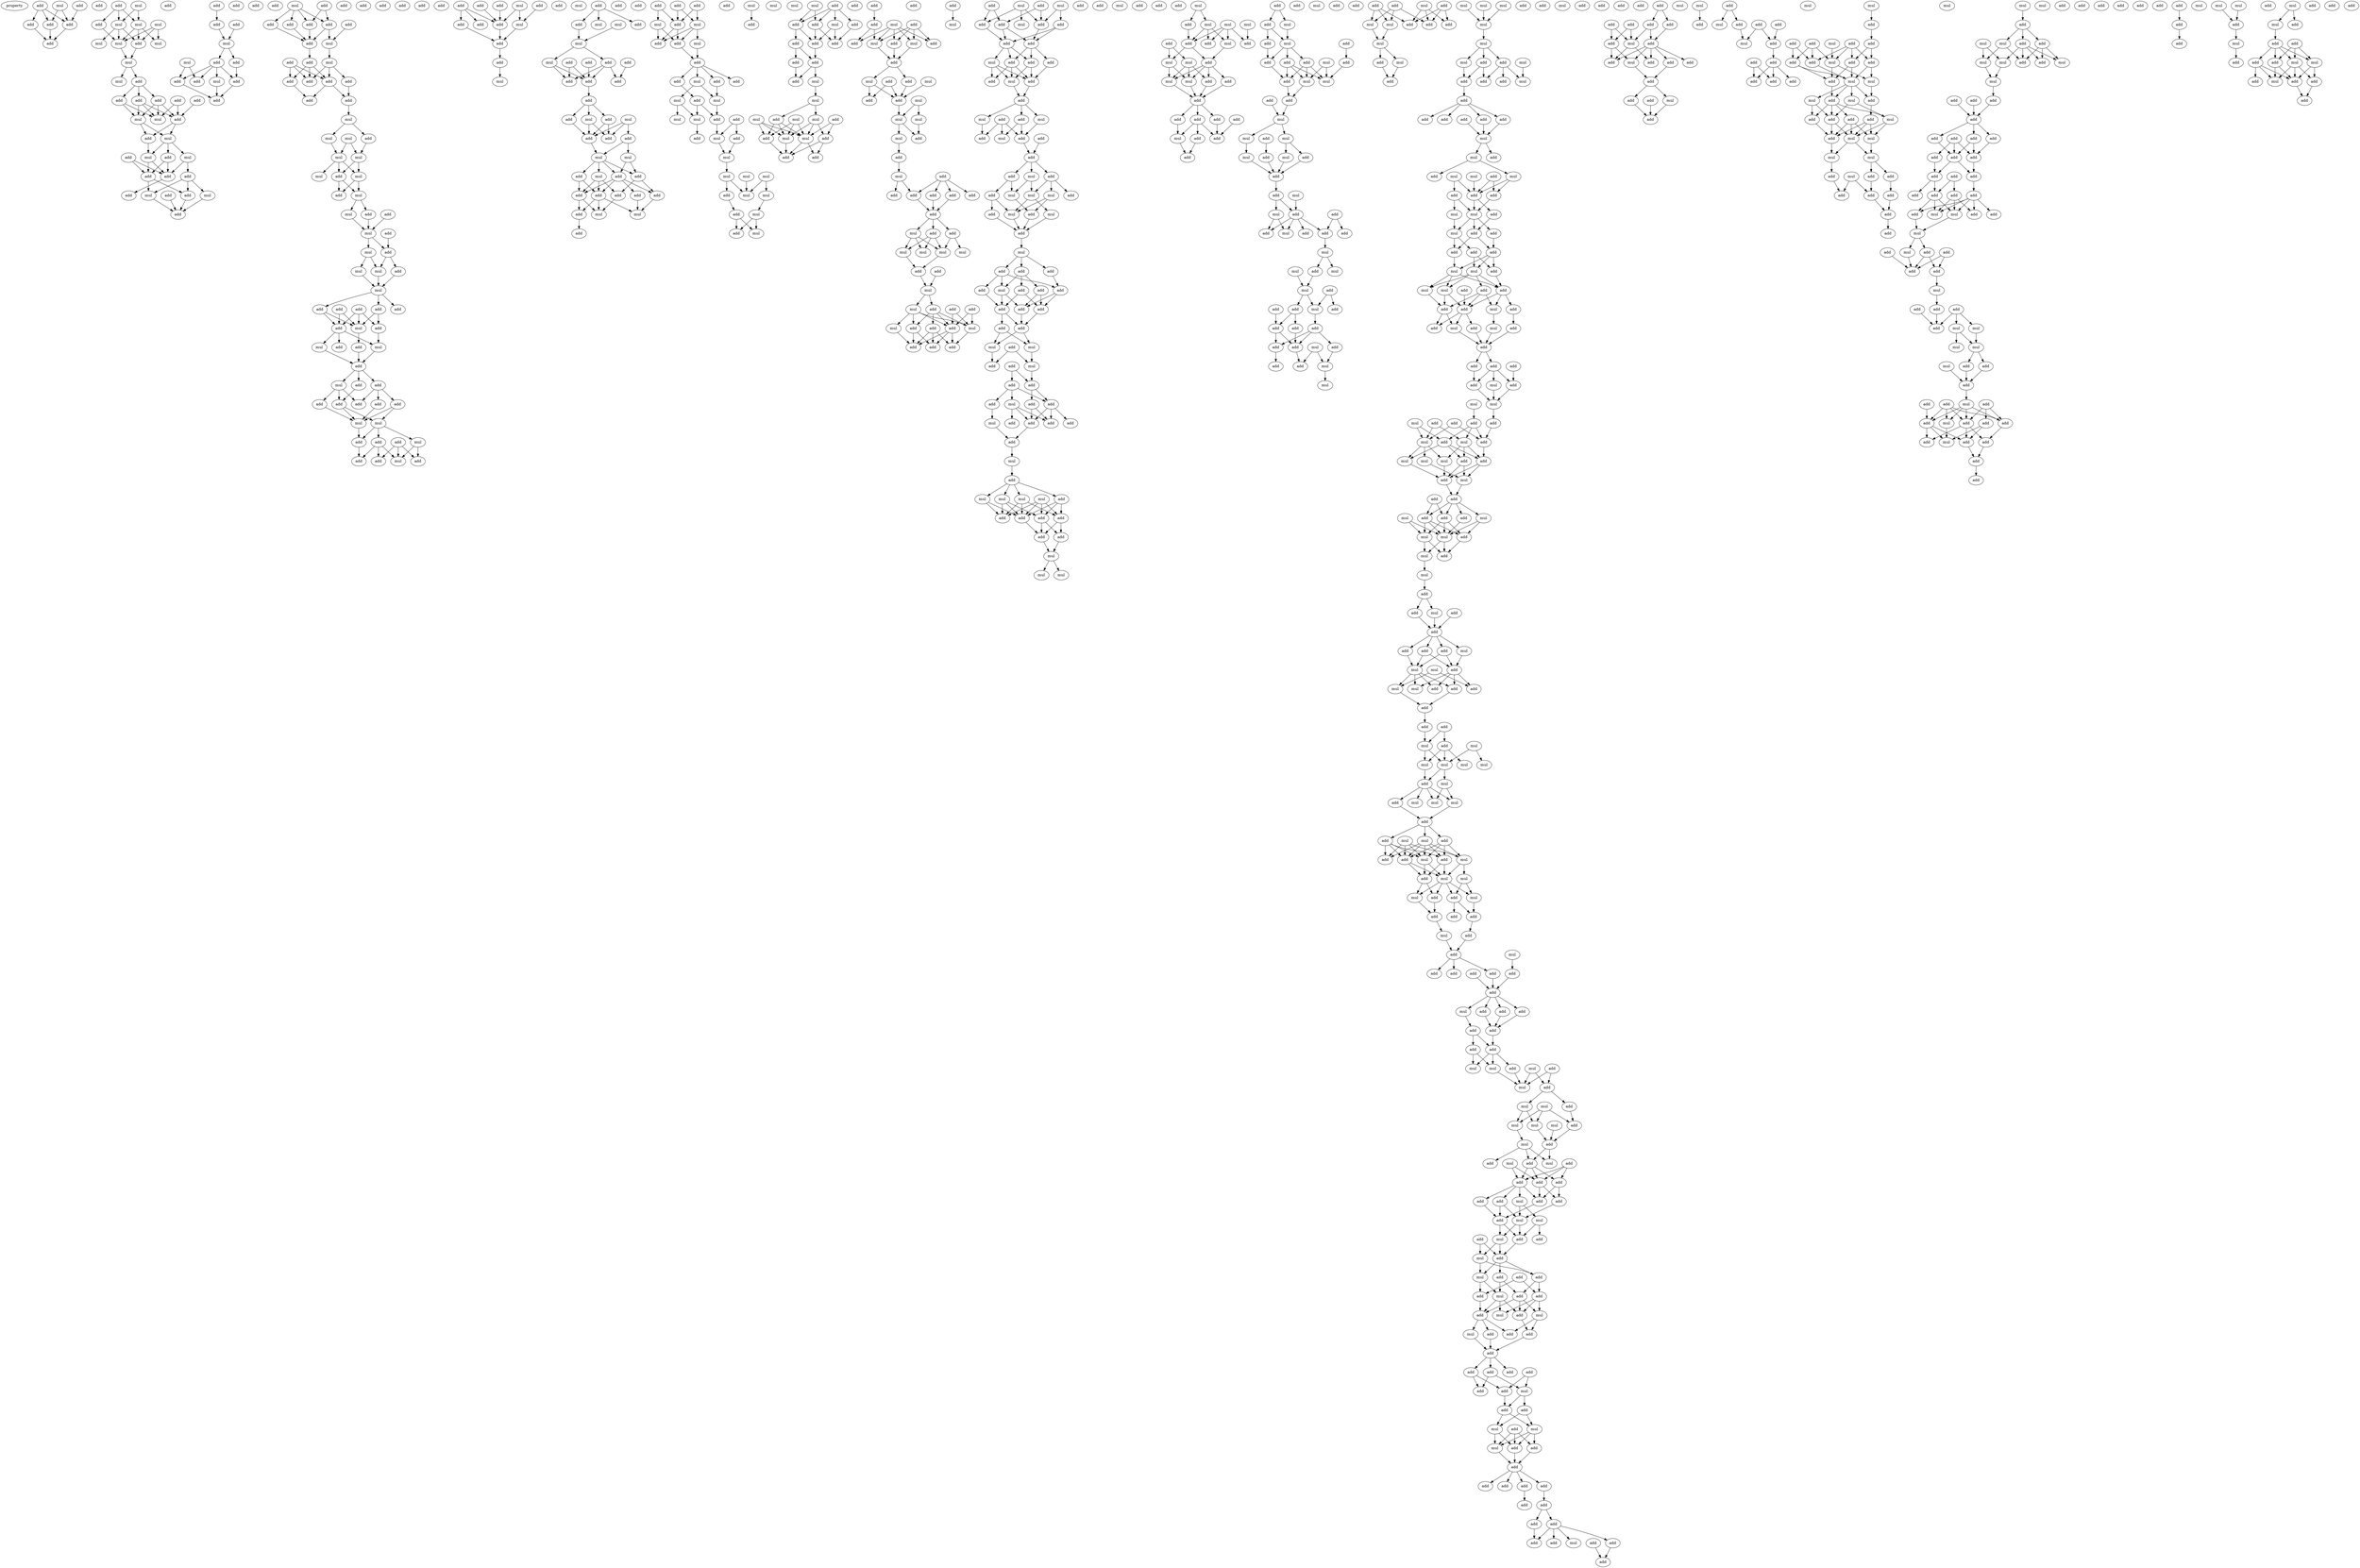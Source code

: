 digraph {
    node [fontcolor=black]
    property [mul=2,lf=1.2]
    0 [ label = mul ];
    1 [ label = add ];
    2 [ label = add ];
    3 [ label = add ];
    4 [ label = add ];
    5 [ label = add ];
    6 [ label = add ];
    7 [ label = add ];
    8 [ label = add ];
    9 [ label = mul ];
    10 [ label = mul ];
    11 [ label = mul ];
    12 [ label = add ];
    13 [ label = mul ];
    14 [ label = mul ];
    15 [ label = add ];
    16 [ label = mul ];
    17 [ label = mul ];
    18 [ label = mul ];
    19 [ label = mul ];
    20 [ label = add ];
    21 [ label = add ];
    22 [ label = add ];
    23 [ label = add ];
    24 [ label = add ];
    25 [ label = add ];
    26 [ label = mul ];
    27 [ label = add ];
    28 [ label = mul ];
    29 [ label = add ];
    30 [ label = mul ];
    31 [ label = add ];
    32 [ label = add ];
    33 [ label = mul ];
    34 [ label = mul ];
    35 [ label = add ];
    36 [ label = add ];
    37 [ label = add ];
    38 [ label = add ];
    39 [ label = mul ];
    40 [ label = add ];
    41 [ label = add ];
    42 [ label = add ];
    43 [ label = mul ];
    44 [ label = add ];
    45 [ label = add ];
    46 [ label = add ];
    47 [ label = add ];
    48 [ label = add ];
    49 [ label = add ];
    50 [ label = add ];
    51 [ label = mul ];
    52 [ label = add ];
    53 [ label = add ];
    54 [ label = mul ];
    55 [ label = mul ];
    56 [ label = add ];
    57 [ label = add ];
    58 [ label = add ];
    59 [ label = add ];
    60 [ label = mul ];
    61 [ label = add ];
    62 [ label = add ];
    63 [ label = add ];
    64 [ label = add ];
    65 [ label = add ];
    66 [ label = add ];
    67 [ label = mul ];
    68 [ label = add ];
    69 [ label = mul ];
    70 [ label = add ];
    71 [ label = add ];
    72 [ label = add ];
    73 [ label = add ];
    74 [ label = add ];
    75 [ label = add ];
    76 [ label = add ];
    77 [ label = add ];
    78 [ label = mul ];
    79 [ label = add ];
    80 [ label = add ];
    81 [ label = add ];
    82 [ label = mul ];
    83 [ label = mul ];
    84 [ label = mul ];
    85 [ label = mul ];
    86 [ label = add ];
    87 [ label = mul ];
    88 [ label = mul ];
    89 [ label = add ];
    90 [ label = mul ];
    91 [ label = add ];
    92 [ label = add ];
    93 [ label = mul ];
    94 [ label = add ];
    95 [ label = add ];
    96 [ label = add ];
    97 [ label = mul ];
    98 [ label = mul ];
    99 [ label = add ];
    100 [ label = mul ];
    101 [ label = mul ];
    102 [ label = add ];
    103 [ label = mul ];
    104 [ label = add ];
    105 [ label = add ];
    106 [ label = add ];
    107 [ label = add ];
    108 [ label = add ];
    109 [ label = add ];
    110 [ label = mul ];
    111 [ label = add ];
    112 [ label = mul ];
    113 [ label = mul ];
    114 [ label = add ];
    115 [ label = add ];
    116 [ label = add ];
    117 [ label = mul ];
    118 [ label = add ];
    119 [ label = add ];
    120 [ label = add ];
    121 [ label = add ];
    122 [ label = add ];
    123 [ label = add ];
    124 [ label = add ];
    125 [ label = mul ];
    126 [ label = mul ];
    127 [ label = add ];
    128 [ label = add ];
    129 [ label = add ];
    130 [ label = mul ];
    131 [ label = add ];
    132 [ label = add ];
    133 [ label = add ];
    134 [ label = mul ];
    135 [ label = add ];
    136 [ label = add ];
    137 [ label = add ];
    138 [ label = add ];
    139 [ label = add ];
    140 [ label = add ];
    141 [ label = mul ];
    142 [ label = add ];
    143 [ label = add ];
    144 [ label = add ];
    145 [ label = mul ];
    146 [ label = add ];
    147 [ label = add ];
    148 [ label = add ];
    149 [ label = mul ];
    150 [ label = mul ];
    151 [ label = add ];
    152 [ label = mul ];
    153 [ label = add ];
    154 [ label = mul ];
    155 [ label = add ];
    156 [ label = add ];
    157 [ label = mul ];
    158 [ label = mul ];
    159 [ label = add ];
    160 [ label = add ];
    161 [ label = add ];
    162 [ label = add ];
    163 [ label = add ];
    164 [ label = add ];
    165 [ label = add ];
    166 [ label = add ];
    167 [ label = add ];
    168 [ label = mul ];
    169 [ label = mul ];
    170 [ label = add ];
    171 [ label = add ];
    172 [ label = add ];
    173 [ label = add ];
    174 [ label = add ];
    175 [ label = mul ];
    176 [ label = mul ];
    177 [ label = add ];
    178 [ label = add ];
    179 [ label = add ];
    180 [ label = mul ];
    181 [ label = add ];
    182 [ label = add ];
    183 [ label = add ];
    184 [ label = add ];
    185 [ label = add ];
    186 [ label = add ];
    187 [ label = mul ];
    188 [ label = mul ];
    189 [ label = add ];
    190 [ label = add ];
    191 [ label = add ];
    192 [ label = add ];
    193 [ label = add ];
    194 [ label = mul ];
    195 [ label = mul ];
    196 [ label = add ];
    197 [ label = add ];
    198 [ label = add ];
    199 [ label = mul ];
    200 [ label = add ];
    201 [ label = add ];
    202 [ label = mul ];
    203 [ label = add ];
    204 [ label = add ];
    205 [ label = mul ];
    206 [ label = mul ];
    207 [ label = add ];
    208 [ label = add ];
    209 [ label = mul ];
    210 [ label = mul ];
    211 [ label = add ];
    212 [ label = mul ];
    213 [ label = add ];
    214 [ label = add ];
    215 [ label = add ];
    216 [ label = mul ];
    217 [ label = mul ];
    218 [ label = mul ];
    219 [ label = mul ];
    220 [ label = mul ];
    221 [ label = mul ];
    222 [ label = mul ];
    223 [ label = add ];
    224 [ label = add ];
    225 [ label = mul ];
    226 [ label = mul ];
    227 [ label = add ];
    228 [ label = mul ];
    229 [ label = mul ];
    230 [ label = mul ];
    231 [ label = add ];
    232 [ label = add ];
    233 [ label = add ];
    234 [ label = add ];
    235 [ label = mul ];
    236 [ label = add ];
    237 [ label = add ];
    238 [ label = add ];
    239 [ label = add ];
    240 [ label = add ];
    241 [ label = add ];
    242 [ label = add ];
    243 [ label = mul ];
    244 [ label = mul ];
    245 [ label = mul ];
    246 [ label = add ];
    247 [ label = add ];
    248 [ label = mul ];
    249 [ label = mul ];
    250 [ label = mul ];
    251 [ label = mul ];
    252 [ label = add ];
    253 [ label = add ];
    254 [ label = add ];
    255 [ label = add ];
    256 [ label = add ];
    257 [ label = add ];
    258 [ label = add ];
    259 [ label = mul ];
    260 [ label = mul ];
    261 [ label = mul ];
    262 [ label = add ];
    263 [ label = add ];
    264 [ label = add ];
    265 [ label = add ];
    266 [ label = mul ];
    267 [ label = add ];
    268 [ label = mul ];
    269 [ label = add ];
    270 [ label = add ];
    271 [ label = mul ];
    272 [ label = add ];
    273 [ label = mul ];
    274 [ label = mul ];
    275 [ label = add ];
    276 [ label = mul ];
    277 [ label = add ];
    278 [ label = add ];
    279 [ label = mul ];
    280 [ label = add ];
    281 [ label = add ];
    282 [ label = add ];
    283 [ label = add ];
    284 [ label = add ];
    285 [ label = add ];
    286 [ label = add ];
    287 [ label = add ];
    288 [ label = mul ];
    289 [ label = mul ];
    290 [ label = mul ];
    291 [ label = mul ];
    292 [ label = mul ];
    293 [ label = add ];
    294 [ label = add ];
    295 [ label = mul ];
    296 [ label = add ];
    297 [ label = mul ];
    298 [ label = add ];
    299 [ label = add ];
    300 [ label = add ];
    301 [ label = add ];
    302 [ label = add ];
    303 [ label = mul ];
    304 [ label = mul ];
    305 [ label = add ];
    306 [ label = add ];
    307 [ label = add ];
    308 [ label = add ];
    309 [ label = add ];
    310 [ label = mul ];
    311 [ label = add ];
    312 [ label = mul ];
    313 [ label = add ];
    314 [ label = mul ];
    315 [ label = add ];
    316 [ label = add ];
    317 [ label = add ];
    318 [ label = add ];
    319 [ label = mul ];
    320 [ label = add ];
    321 [ label = add ];
    322 [ label = add ];
    323 [ label = add ];
    324 [ label = add ];
    325 [ label = mul ];
    326 [ label = add ];
    327 [ label = add ];
    328 [ label = mul ];
    329 [ label = add ];
    330 [ label = add ];
    331 [ label = mul ];
    332 [ label = add ];
    333 [ label = mul ];
    334 [ label = add ];
    335 [ label = add ];
    336 [ label = mul ];
    337 [ label = add ];
    338 [ label = add ];
    339 [ label = add ];
    340 [ label = add ];
    341 [ label = add ];
    342 [ label = mul ];
    343 [ label = mul ];
    344 [ label = mul ];
    345 [ label = add ];
    346 [ label = mul ];
    347 [ label = add ];
    348 [ label = mul ];
    349 [ label = mul ];
    350 [ label = add ];
    351 [ label = add ];
    352 [ label = add ];
    353 [ label = mul ];
    354 [ label = add ];
    355 [ label = add ];
    356 [ label = add ];
    357 [ label = add ];
    358 [ label = add ];
    359 [ label = add ];
    360 [ label = add ];
    361 [ label = mul ];
    362 [ label = add ];
    363 [ label = add ];
    364 [ label = add ];
    365 [ label = add ];
    366 [ label = add ];
    367 [ label = mul ];
    368 [ label = add ];
    369 [ label = mul ];
    370 [ label = mul ];
    371 [ label = add ];
    372 [ label = add ];
    373 [ label = add ];
    374 [ label = add ];
    375 [ label = add ];
    376 [ label = add ];
    377 [ label = add ];
    378 [ label = mul ];
    379 [ label = add ];
    380 [ label = add ];
    381 [ label = mul ];
    382 [ label = add ];
    383 [ label = add ];
    384 [ label = add ];
    385 [ label = add ];
    386 [ label = mul ];
    387 [ label = mul ];
    388 [ label = add ];
    389 [ label = add ];
    390 [ label = add ];
    391 [ label = mul ];
    392 [ label = mul ];
    393 [ label = mul ];
    394 [ label = mul ];
    395 [ label = add ];
    396 [ label = add ];
    397 [ label = add ];
    398 [ label = add ];
    399 [ label = add ];
    400 [ label = add ];
    401 [ label = add ];
    402 [ label = mul ];
    403 [ label = mul ];
    404 [ label = add ];
    405 [ label = mul ];
    406 [ label = mul ];
    407 [ label = mul ];
    408 [ label = mul ];
    409 [ label = mul ];
    410 [ label = add ];
    411 [ label = add ];
    412 [ label = add ];
    413 [ label = mul ];
    414 [ label = add ];
    415 [ label = add ];
    416 [ label = mul ];
    417 [ label = add ];
    418 [ label = mul ];
    419 [ label = add ];
    420 [ label = mul ];
    421 [ label = mul ];
    422 [ label = add ];
    423 [ label = add ];
    424 [ label = add ];
    425 [ label = add ];
    426 [ label = add ];
    427 [ label = add ];
    428 [ label = mul ];
    429 [ label = add ];
    430 [ label = add ];
    431 [ label = add ];
    432 [ label = add ];
    433 [ label = mul ];
    434 [ label = add ];
    435 [ label = add ];
    436 [ label = mul ];
    437 [ label = add ];
    438 [ label = add ];
    439 [ label = add ];
    440 [ label = add ];
    441 [ label = mul ];
    442 [ label = add ];
    443 [ label = mul ];
    444 [ label = mul ];
    445 [ label = add ];
    446 [ label = add ];
    447 [ label = add ];
    448 [ label = mul ];
    449 [ label = add ];
    450 [ label = add ];
    451 [ label = mul ];
    452 [ label = mul ];
    453 [ label = mul ];
    454 [ label = mul ];
    455 [ label = add ];
    456 [ label = add ];
    457 [ label = mul ];
    458 [ label = add ];
    459 [ label = mul ];
    460 [ label = add ];
    461 [ label = add ];
    462 [ label = add ];
    463 [ label = mul ];
    464 [ label = mul ];
    465 [ label = add ];
    466 [ label = add ];
    467 [ label = add ];
    468 [ label = add ];
    469 [ label = mul ];
    470 [ label = mul ];
    471 [ label = add ];
    472 [ label = mul ];
    473 [ label = add ];
    474 [ label = add ];
    475 [ label = mul ];
    476 [ label = add ];
    477 [ label = add ];
    478 [ label = add ];
    479 [ label = mul ];
    480 [ label = add ];
    481 [ label = add ];
    482 [ label = add ];
    483 [ label = add ];
    484 [ label = add ];
    485 [ label = mul ];
    486 [ label = add ];
    487 [ label = add ];
    488 [ label = add ];
    489 [ label = mul ];
    490 [ label = add ];
    491 [ label = mul ];
    492 [ label = mul ];
    493 [ label = add ];
    494 [ label = add ];
    495 [ label = add ];
    496 [ label = mul ];
    497 [ label = add ];
    498 [ label = mul ];
    499 [ label = add ];
    500 [ label = add ];
    501 [ label = mul ];
    502 [ label = add ];
    503 [ label = mul ];
    504 [ label = mul ];
    505 [ label = mul ];
    506 [ label = mul ];
    507 [ label = mul ];
    508 [ label = add ];
    509 [ label = mul ];
    510 [ label = add ];
    511 [ label = mul ];
    512 [ label = mul ];
    513 [ label = add ];
    514 [ label = add ];
    515 [ label = mul ];
    516 [ label = add ];
    517 [ label = add ];
    518 [ label = add ];
    519 [ label = add ];
    520 [ label = add ];
    521 [ label = add ];
    522 [ label = add ];
    523 [ label = add ];
    524 [ label = mul ];
    525 [ label = mul ];
    526 [ label = add ];
    527 [ label = mul ];
    528 [ label = mul ];
    529 [ label = mul ];
    530 [ label = add ];
    531 [ label = add ];
    532 [ label = add ];
    533 [ label = add ];
    534 [ label = add ];
    535 [ label = add ];
    536 [ label = mul ];
    537 [ label = mul ];
    538 [ label = mul ];
    539 [ label = add ];
    540 [ label = add ];
    541 [ label = add ];
    542 [ label = add ];
    543 [ label = add ];
    544 [ label = add ];
    545 [ label = mul ];
    546 [ label = mul ];
    547 [ label = mul ];
    548 [ label = add ];
    549 [ label = mul ];
    550 [ label = add ];
    551 [ label = add ];
    552 [ label = add ];
    553 [ label = mul ];
    554 [ label = add ];
    555 [ label = add ];
    556 [ label = mul ];
    557 [ label = add ];
    558 [ label = mul ];
    559 [ label = add ];
    560 [ label = add ];
    561 [ label = add ];
    562 [ label = add ];
    563 [ label = add ];
    564 [ label = add ];
    565 [ label = mul ];
    566 [ label = add ];
    567 [ label = add ];
    568 [ label = mul ];
    569 [ label = mul ];
    570 [ label = add ];
    571 [ label = add ];
    572 [ label = add ];
    573 [ label = add ];
    574 [ label = mul ];
    575 [ label = add ];
    576 [ label = mul ];
    577 [ label = add ];
    578 [ label = mul ];
    579 [ label = mul ];
    580 [ label = add ];
    581 [ label = add ];
    582 [ label = mul ];
    583 [ label = mul ];
    584 [ label = add ];
    585 [ label = mul ];
    586 [ label = add ];
    587 [ label = add ];
    588 [ label = add ];
    589 [ label = add ];
    590 [ label = add ];
    591 [ label = add ];
    592 [ label = mul ];
    593 [ label = mul ];
    594 [ label = mul ];
    595 [ label = mul ];
    596 [ label = add ];
    597 [ label = mul ];
    598 [ label = add ];
    599 [ label = mul ];
    600 [ label = add ];
    601 [ label = add ];
    602 [ label = add ];
    603 [ label = mul ];
    604 [ label = mul ];
    605 [ label = add ];
    606 [ label = add ];
    607 [ label = add ];
    608 [ label = mul ];
    609 [ label = add ];
    610 [ label = add ];
    611 [ label = add ];
    612 [ label = mul ];
    613 [ label = mul ];
    614 [ label = mul ];
    615 [ label = add ];
    616 [ label = add ];
    617 [ label = add ];
    618 [ label = mul ];
    619 [ label = add ];
    620 [ label = add ];
    621 [ label = add ];
    622 [ label = add ];
    623 [ label = mul ];
    624 [ label = mul ];
    625 [ label = mul ];
    626 [ label = mul ];
    627 [ label = mul ];
    628 [ label = mul ];
    629 [ label = add ];
    630 [ label = mul ];
    631 [ label = mul ];
    632 [ label = add ];
    633 [ label = mul ];
    634 [ label = mul ];
    635 [ label = add ];
    636 [ label = add ];
    637 [ label = mul ];
    638 [ label = add ];
    639 [ label = add ];
    640 [ label = mul ];
    641 [ label = mul ];
    642 [ label = mul ];
    643 [ label = add ];
    644 [ label = add ];
    645 [ label = add ];
    646 [ label = mul ];
    647 [ label = add ];
    648 [ label = mul ];
    649 [ label = add ];
    650 [ label = mul ];
    651 [ label = mul ];
    652 [ label = add ];
    653 [ label = add ];
    654 [ label = add ];
    655 [ label = add ];
    656 [ label = add ];
    657 [ label = mul ];
    658 [ label = add ];
    659 [ label = mul ];
    660 [ label = add ];
    661 [ label = add ];
    662 [ label = add ];
    663 [ label = add ];
    664 [ label = add ];
    665 [ label = add ];
    666 [ label = mul ];
    667 [ label = add ];
    668 [ label = add ];
    669 [ label = add ];
    670 [ label = add ];
    671 [ label = add ];
    672 [ label = add ];
    673 [ label = add ];
    674 [ label = add ];
    675 [ label = add ];
    676 [ label = add ];
    677 [ label = mul ];
    678 [ label = mul ];
    679 [ label = mul ];
    680 [ label = add ];
    681 [ label = mul ];
    682 [ label = mul ];
    683 [ label = add ];
    684 [ label = mul ];
    685 [ label = mul ];
    686 [ label = mul ];
    687 [ label = mul ];
    688 [ label = add ];
    689 [ label = mul ];
    690 [ label = add ];
    691 [ label = mul ];
    692 [ label = add ];
    693 [ label = add ];
    694 [ label = mul ];
    695 [ label = add ];
    696 [ label = add ];
    697 [ label = add ];
    698 [ label = add ];
    699 [ label = mul ];
    700 [ label = add ];
    701 [ label = add ];
    702 [ label = add ];
    703 [ label = add ];
    704 [ label = mul ];
    705 [ label = add ];
    706 [ label = mul ];
    707 [ label = add ];
    708 [ label = mul ];
    709 [ label = add ];
    710 [ label = add ];
    711 [ label = mul ];
    712 [ label = add ];
    713 [ label = add ];
    714 [ label = add ];
    715 [ label = mul ];
    716 [ label = add ];
    717 [ label = add ];
    718 [ label = add ];
    719 [ label = mul ];
    720 [ label = add ];
    721 [ label = add ];
    722 [ label = mul ];
    723 [ label = add ];
    724 [ label = mul ];
    725 [ label = add ];
    726 [ label = mul ];
    727 [ label = add ];
    728 [ label = add ];
    729 [ label = add ];
    730 [ label = add ];
    731 [ label = add ];
    732 [ label = add ];
    733 [ label = add ];
    734 [ label = add ];
    735 [ label = add ];
    736 [ label = add ];
    737 [ label = add ];
    738 [ label = mul ];
    739 [ label = add ];
    740 [ label = add ];
    741 [ label = mul ];
    742 [ label = mul ];
    743 [ label = add ];
    744 [ label = mul ];
    745 [ label = add ];
    746 [ label = add ];
    747 [ label = add ];
    748 [ label = add ];
    749 [ label = add ];
    750 [ label = add ];
    751 [ label = add ];
    752 [ label = add ];
    753 [ label = add ];
    754 [ label = add ];
    755 [ label = add ];
    756 [ label = add ];
    757 [ label = mul ];
    758 [ label = add ];
    759 [ label = add ];
    760 [ label = add ];
    761 [ label = add ];
    762 [ label = add ];
    763 [ label = add ];
    764 [ label = add ];
    765 [ label = add ];
    766 [ label = add ];
    767 [ label = add ];
    768 [ label = mul ];
    769 [ label = add ];
    770 [ label = add ];
    771 [ label = mul ];
    772 [ label = add ];
    773 [ label = add ];
    774 [ label = add ];
    775 [ label = add ];
    776 [ label = mul ];
    777 [ label = add ];
    778 [ label = mul ];
    779 [ label = add ];
    780 [ label = mul ];
    781 [ label = add ];
    782 [ label = add ];
    783 [ label = add ];
    784 [ label = add ];
    785 [ label = mul ];
    786 [ label = mul ];
    787 [ label = add ];
    788 [ label = add ];
    789 [ label = mul ];
    790 [ label = add ];
    791 [ label = add ];
    792 [ label = add ];
    793 [ label = mul ];
    794 [ label = add ];
    795 [ label = add ];
    796 [ label = add ];
    797 [ label = add ];
    798 [ label = mul ];
    799 [ label = add ];
    800 [ label = add ];
    801 [ label = add ];
    802 [ label = mul ];
    803 [ label = add ];
    804 [ label = add ];
    805 [ label = add ];
    806 [ label = mul ];
    807 [ label = add ];
    808 [ label = add ];
    809 [ label = mul ];
    810 [ label = add ];
    811 [ label = mul ];
    812 [ label = mul ];
    813 [ label = add ];
    814 [ label = add ];
    815 [ label = mul ];
    816 [ label = add ];
    817 [ label = add ];
    818 [ label = add ];
    819 [ label = add ];
    820 [ label = mul ];
    821 [ label = mul ];
    822 [ label = add ];
    823 [ label = mul ];
    824 [ label = mul ];
    825 [ label = mul ];
    826 [ label = add ];
    827 [ label = mul ];
    828 [ label = add ];
    829 [ label = add ];
    830 [ label = add ];
    831 [ label = add ];
    832 [ label = add ];
    833 [ label = add ];
    834 [ label = mul ];
    835 [ label = add ];
    836 [ label = add ];
    837 [ label = mul ];
    838 [ label = add ];
    839 [ label = mul ];
    840 [ label = mul ];
    841 [ label = add ];
    842 [ label = mul ];
    843 [ label = mul ];
    844 [ label = add ];
    845 [ label = add ];
    846 [ label = mul ];
    847 [ label = mul ];
    848 [ label = add ];
    849 [ label = add ];
    850 [ label = add ];
    851 [ label = add ];
    852 [ label = add ];
    853 [ label = add ];
    854 [ label = add ];
    855 [ label = add ];
    856 [ label = add ];
    857 [ label = add ];
    858 [ label = add ];
    859 [ label = add ];
    860 [ label = add ];
    861 [ label = add ];
    862 [ label = add ];
    863 [ label = add ];
    864 [ label = add ];
    865 [ label = add ];
    866 [ label = add ];
    867 [ label = add ];
    868 [ label = add ];
    869 [ label = add ];
    870 [ label = mul ];
    871 [ label = add ];
    872 [ label = mul ];
    873 [ label = mul ];
    874 [ label = add ];
    875 [ label = add ];
    876 [ label = add ];
    877 [ label = mul ];
    878 [ label = add ];
    879 [ label = add ];
    880 [ label = add ];
    881 [ label = mul ];
    882 [ label = add ];
    883 [ label = add ];
    884 [ label = add ];
    885 [ label = add ];
    886 [ label = mul ];
    887 [ label = mul ];
    888 [ label = mul ];
    889 [ label = mul ];
    890 [ label = mul ];
    891 [ label = add ];
    892 [ label = add ];
    893 [ label = add ];
    894 [ label = add ];
    895 [ label = add ];
    896 [ label = add ];
    897 [ label = mul ];
    898 [ label = add ];
    899 [ label = add ];
    900 [ label = mul ];
    901 [ label = add ];
    902 [ label = add ];
    903 [ label = add ];
    904 [ label = add ];
    905 [ label = add ];
    906 [ label = mul ];
    907 [ label = add ];
    908 [ label = add ];
    909 [ label = add ];
    910 [ label = add ];
    911 [ label = add ];
    912 [ label = add ];
    913 [ label = mul ];
    914 [ label = add ];
    915 [ label = mul ];
    916 [ label = mul ];
    917 [ label = add ];
    918 [ label = add ];
    919 [ label = add ];
    920 [ label = mul ];
    921 [ label = mul ];
    922 [ label = add ];
    923 [ label = add ];
    924 [ label = add ];
    925 [ label = mul ];
    926 [ label = add ];
    927 [ label = add ];
    928 [ label = add ];
    929 [ label = add ];
    930 [ label = add ];
    931 [ label = mul ];
    932 [ label = add ];
    933 [ label = mul ];
    934 [ label = add ];
    935 [ label = add ];
    936 [ label = add ];
    937 [ label = mul ];
    938 [ label = add ];
    0 -> 5 [ name = 0 ];
    0 -> 6 [ name = 1 ];
    1 -> 4 [ name = 2 ];
    1 -> 5 [ name = 3 ];
    1 -> 6 [ name = 4 ];
    2 -> 5 [ name = 5 ];
    4 -> 7 [ name = 6 ];
    5 -> 7 [ name = 7 ];
    6 -> 7 [ name = 8 ];
    8 -> 11 [ name = 9 ];
    8 -> 12 [ name = 10 ];
    8 -> 13 [ name = 11 ];
    9 -> 11 [ name = 12 ];
    9 -> 13 [ name = 13 ];
    10 -> 14 [ name = 14 ];
    10 -> 15 [ name = 15 ];
    10 -> 16 [ name = 16 ];
    11 -> 15 [ name = 17 ];
    11 -> 16 [ name = 18 ];
    11 -> 17 [ name = 19 ];
    12 -> 16 [ name = 20 ];
    13 -> 14 [ name = 21 ];
    13 -> 15 [ name = 22 ];
    13 -> 16 [ name = 23 ];
    15 -> 18 [ name = 24 ];
    16 -> 18 [ name = 25 ];
    18 -> 19 [ name = 26 ];
    18 -> 20 [ name = 27 ];
    20 -> 22 [ name = 28 ];
    20 -> 23 [ name = 29 ];
    20 -> 25 [ name = 30 ];
    21 -> 26 [ name = 31 ];
    21 -> 27 [ name = 32 ];
    22 -> 26 [ name = 33 ];
    22 -> 28 [ name = 34 ];
    23 -> 26 [ name = 35 ];
    23 -> 27 [ name = 36 ];
    23 -> 28 [ name = 37 ];
    24 -> 27 [ name = 38 ];
    25 -> 26 [ name = 39 ];
    25 -> 27 [ name = 40 ];
    25 -> 28 [ name = 41 ];
    27 -> 30 [ name = 42 ];
    27 -> 31 [ name = 43 ];
    28 -> 30 [ name = 44 ];
    28 -> 31 [ name = 45 ];
    30 -> 32 [ name = 46 ];
    30 -> 33 [ name = 47 ];
    30 -> 34 [ name = 48 ];
    31 -> 34 [ name = 49 ];
    32 -> 36 [ name = 50 ];
    32 -> 38 [ name = 51 ];
    33 -> 37 [ name = 52 ];
    33 -> 38 [ name = 53 ];
    34 -> 36 [ name = 54 ];
    34 -> 38 [ name = 55 ];
    35 -> 36 [ name = 56 ];
    35 -> 38 [ name = 57 ];
    36 -> 39 [ name = 58 ];
    36 -> 40 [ name = 59 ];
    37 -> 39 [ name = 60 ];
    37 -> 40 [ name = 61 ];
    37 -> 43 [ name = 62 ];
    38 -> 42 [ name = 63 ];
    39 -> 44 [ name = 64 ];
    40 -> 44 [ name = 65 ];
    41 -> 44 [ name = 66 ];
    43 -> 44 [ name = 67 ];
    45 -> 47 [ name = 68 ];
    47 -> 51 [ name = 69 ];
    49 -> 51 [ name = 70 ];
    51 -> 52 [ name = 71 ];
    51 -> 53 [ name = 72 ];
    52 -> 55 [ name = 73 ];
    52 -> 56 [ name = 74 ];
    52 -> 57 [ name = 75 ];
    52 -> 58 [ name = 76 ];
    53 -> 58 [ name = 77 ];
    54 -> 56 [ name = 78 ];
    54 -> 57 [ name = 79 ];
    55 -> 59 [ name = 80 ];
    56 -> 59 [ name = 81 ];
    58 -> 59 [ name = 82 ];
    60 -> 62 [ name = 83 ];
    60 -> 63 [ name = 84 ];
    60 -> 64 [ name = 85 ];
    60 -> 66 [ name = 86 ];
    61 -> 62 [ name = 87 ];
    61 -> 64 [ name = 88 ];
    62 -> 67 [ name = 89 ];
    62 -> 68 [ name = 90 ];
    63 -> 68 [ name = 91 ];
    64 -> 68 [ name = 92 ];
    65 -> 67 [ name = 93 ];
    66 -> 68 [ name = 94 ];
    67 -> 69 [ name = 95 ];
    68 -> 71 [ name = 96 ];
    69 -> 72 [ name = 97 ];
    69 -> 73 [ name = 98 ];
    69 -> 75 [ name = 99 ];
    70 -> 72 [ name = 100 ];
    70 -> 74 [ name = 101 ];
    70 -> 75 [ name = 102 ];
    71 -> 72 [ name = 103 ];
    71 -> 74 [ name = 104 ];
    71 -> 75 [ name = 105 ];
    72 -> 76 [ name = 106 ];
    72 -> 77 [ name = 107 ];
    73 -> 77 [ name = 108 ];
    74 -> 76 [ name = 109 ];
    77 -> 78 [ name = 110 ];
    78 -> 80 [ name = 111 ];
    78 -> 82 [ name = 112 ];
    80 -> 84 [ name = 113 ];
    82 -> 85 [ name = 114 ];
    83 -> 84 [ name = 115 ];
    83 -> 85 [ name = 116 ];
    84 -> 86 [ name = 117 ];
    84 -> 88 [ name = 118 ];
    85 -> 86 [ name = 119 ];
    85 -> 87 [ name = 120 ];
    85 -> 88 [ name = 121 ];
    86 -> 90 [ name = 122 ];
    86 -> 91 [ name = 123 ];
    88 -> 90 [ name = 124 ];
    88 -> 91 [ name = 125 ];
    90 -> 92 [ name = 126 ];
    90 -> 93 [ name = 127 ];
    92 -> 97 [ name = 128 ];
    93 -> 97 [ name = 129 ];
    94 -> 97 [ name = 130 ];
    96 -> 99 [ name = 131 ];
    97 -> 98 [ name = 132 ];
    97 -> 99 [ name = 133 ];
    98 -> 100 [ name = 134 ];
    98 -> 101 [ name = 135 ];
    99 -> 100 [ name = 136 ];
    99 -> 102 [ name = 137 ];
    100 -> 103 [ name = 138 ];
    101 -> 103 [ name = 139 ];
    102 -> 103 [ name = 140 ];
    103 -> 104 [ name = 141 ];
    103 -> 105 [ name = 142 ];
    103 -> 108 [ name = 143 ];
    104 -> 109 [ name = 144 ];
    104 -> 110 [ name = 145 ];
    106 -> 110 [ name = 146 ];
    106 -> 111 [ name = 147 ];
    107 -> 109 [ name = 148 ];
    107 -> 110 [ name = 149 ];
    107 -> 111 [ name = 150 ];
    108 -> 110 [ name = 151 ];
    108 -> 111 [ name = 152 ];
    109 -> 113 [ name = 153 ];
    110 -> 114 [ name = 154 ];
    111 -> 112 [ name = 155 ];
    111 -> 113 [ name = 156 ];
    111 -> 115 [ name = 157 ];
    112 -> 116 [ name = 158 ];
    113 -> 116 [ name = 159 ];
    114 -> 116 [ name = 160 ];
    116 -> 117 [ name = 161 ];
    116 -> 118 [ name = 162 ];
    116 -> 119 [ name = 163 ];
    117 -> 120 [ name = 164 ];
    117 -> 123 [ name = 165 ];
    117 -> 124 [ name = 166 ];
    118 -> 124 [ name = 167 ];
    119 -> 120 [ name = 168 ];
    119 -> 121 [ name = 169 ];
    119 -> 122 [ name = 170 ];
    121 -> 125 [ name = 171 ];
    121 -> 126 [ name = 172 ];
    122 -> 126 [ name = 173 ];
    123 -> 126 [ name = 174 ];
    124 -> 125 [ name = 175 ];
    124 -> 126 [ name = 176 ];
    125 -> 128 [ name = 177 ];
    125 -> 129 [ name = 178 ];
    125 -> 130 [ name = 179 ];
    126 -> 128 [ name = 180 ];
    128 -> 135 [ name = 181 ];
    129 -> 133 [ name = 182 ];
    129 -> 134 [ name = 183 ];
    129 -> 135 [ name = 184 ];
    130 -> 132 [ name = 185 ];
    130 -> 134 [ name = 186 ];
    131 -> 132 [ name = 187 ];
    131 -> 133 [ name = 188 ];
    131 -> 134 [ name = 189 ];
    137 -> 142 [ name = 190 ];
    137 -> 143 [ name = 191 ];
    137 -> 144 [ name = 192 ];
    138 -> 144 [ name = 193 ];
    139 -> 144 [ name = 194 ];
    140 -> 145 [ name = 195 ];
    141 -> 144 [ name = 196 ];
    141 -> 145 [ name = 197 ];
    142 -> 146 [ name = 198 ];
    144 -> 146 [ name = 199 ];
    145 -> 146 [ name = 200 ];
    146 -> 147 [ name = 201 ];
    147 -> 149 [ name = 202 ];
    151 -> 152 [ name = 203 ];
    151 -> 155 [ name = 204 ];
    151 -> 156 [ name = 205 ];
    154 -> 157 [ name = 206 ];
    156 -> 157 [ name = 207 ];
    157 -> 158 [ name = 208 ];
    157 -> 160 [ name = 209 ];
    158 -> 163 [ name = 210 ];
    158 -> 164 [ name = 211 ];
    159 -> 164 [ name = 212 ];
    160 -> 163 [ name = 213 ];
    160 -> 164 [ name = 214 ];
    160 -> 165 [ name = 215 ];
    161 -> 163 [ name = 216 ];
    161 -> 164 [ name = 217 ];
    162 -> 165 [ name = 218 ];
    164 -> 166 [ name = 219 ];
    166 -> 167 [ name = 220 ];
    166 -> 168 [ name = 221 ];
    166 -> 170 [ name = 222 ];
    167 -> 171 [ name = 223 ];
    167 -> 174 [ name = 224 ];
    168 -> 171 [ name = 225 ];
    168 -> 174 [ name = 226 ];
    169 -> 171 [ name = 227 ];
    169 -> 172 [ name = 228 ];
    169 -> 174 [ name = 229 ];
    170 -> 171 [ name = 230 ];
    171 -> 175 [ name = 231 ];
    172 -> 175 [ name = 232 ];
    172 -> 176 [ name = 233 ];
    175 -> 177 [ name = 234 ];
    175 -> 178 [ name = 235 ];
    175 -> 179 [ name = 236 ];
    175 -> 180 [ name = 237 ];
    176 -> 178 [ name = 238 ];
    176 -> 179 [ name = 239 ];
    177 -> 181 [ name = 240 ];
    177 -> 185 [ name = 241 ];
    178 -> 181 [ name = 242 ];
    178 -> 183 [ name = 243 ];
    178 -> 184 [ name = 244 ];
    178 -> 185 [ name = 245 ];
    179 -> 182 [ name = 246 ];
    179 -> 183 [ name = 247 ];
    180 -> 181 [ name = 248 ];
    180 -> 182 [ name = 249 ];
    180 -> 185 [ name = 250 ];
    181 -> 186 [ name = 251 ];
    181 -> 187 [ name = 252 ];
    182 -> 187 [ name = 253 ];
    183 -> 188 [ name = 254 ];
    184 -> 188 [ name = 255 ];
    185 -> 186 [ name = 256 ];
    185 -> 187 [ name = 257 ];
    185 -> 188 [ name = 258 ];
    186 -> 189 [ name = 259 ];
    190 -> 194 [ name = 260 ];
    190 -> 196 [ name = 261 ];
    192 -> 194 [ name = 262 ];
    192 -> 196 [ name = 263 ];
    193 -> 195 [ name = 264 ];
    193 -> 196 [ name = 265 ];
    194 -> 197 [ name = 266 ];
    194 -> 198 [ name = 267 ];
    194 -> 199 [ name = 268 ];
    195 -> 197 [ name = 269 ];
    195 -> 198 [ name = 270 ];
    196 -> 197 [ name = 271 ];
    196 -> 198 [ name = 272 ];
    197 -> 200 [ name = 273 ];
    199 -> 200 [ name = 274 ];
    200 -> 201 [ name = 275 ];
    200 -> 202 [ name = 276 ];
    200 -> 203 [ name = 277 ];
    200 -> 204 [ name = 278 ];
    201 -> 207 [ name = 279 ];
    202 -> 205 [ name = 280 ];
    202 -> 206 [ name = 281 ];
    204 -> 206 [ name = 282 ];
    205 -> 209 [ name = 283 ];
    205 -> 210 [ name = 284 ];
    206 -> 211 [ name = 285 ];
    207 -> 210 [ name = 286 ];
    207 -> 211 [ name = 287 ];
    208 -> 213 [ name = 288 ];
    208 -> 216 [ name = 289 ];
    210 -> 214 [ name = 290 ];
    211 -> 216 [ name = 291 ];
    212 -> 215 [ name = 292 ];
    213 -> 217 [ name = 293 ];
    216 -> 217 [ name = 294 ];
    217 -> 218 [ name = 295 ];
    218 -> 221 [ name = 296 ];
    218 -> 223 [ name = 297 ];
    219 -> 221 [ name = 298 ];
    219 -> 222 [ name = 299 ];
    220 -> 221 [ name = 300 ];
    222 -> 225 [ name = 301 ];
    223 -> 224 [ name = 302 ];
    224 -> 226 [ name = 303 ];
    224 -> 227 [ name = 304 ];
    225 -> 226 [ name = 305 ];
    225 -> 227 [ name = 306 ];
    230 -> 232 [ name = 307 ];
    230 -> 233 [ name = 308 ];
    231 -> 232 [ name = 309 ];
    231 -> 233 [ name = 310 ];
    231 -> 234 [ name = 311 ];
    231 -> 235 [ name = 312 ];
    232 -> 237 [ name = 313 ];
    232 -> 238 [ name = 314 ];
    233 -> 236 [ name = 315 ];
    233 -> 237 [ name = 316 ];
    234 -> 236 [ name = 317 ];
    235 -> 236 [ name = 318 ];
    235 -> 237 [ name = 319 ];
    237 -> 240 [ name = 320 ];
    238 -> 239 [ name = 321 ];
    238 -> 240 [ name = 322 ];
    239 -> 241 [ name = 323 ];
    240 -> 241 [ name = 324 ];
    240 -> 243 [ name = 325 ];
    243 -> 244 [ name = 326 ];
    244 -> 245 [ name = 327 ];
    244 -> 247 [ name = 328 ];
    245 -> 250 [ name = 329 ];
    245 -> 251 [ name = 330 ];
    245 -> 253 [ name = 331 ];
    246 -> 251 [ name = 332 ];
    246 -> 253 [ name = 333 ];
    247 -> 250 [ name = 334 ];
    247 -> 251 [ name = 335 ];
    247 -> 252 [ name = 336 ];
    248 -> 250 [ name = 337 ];
    248 -> 251 [ name = 338 ];
    248 -> 252 [ name = 339 ];
    249 -> 250 [ name = 340 ];
    249 -> 251 [ name = 341 ];
    249 -> 252 [ name = 342 ];
    250 -> 254 [ name = 343 ];
    251 -> 254 [ name = 344 ];
    251 -> 255 [ name = 345 ];
    252 -> 254 [ name = 346 ];
    253 -> 254 [ name = 347 ];
    253 -> 255 [ name = 348 ];
    256 -> 257 [ name = 349 ];
    257 -> 260 [ name = 350 ];
    257 -> 263 [ name = 351 ];
    258 -> 260 [ name = 352 ];
    258 -> 261 [ name = 353 ];
    258 -> 262 [ name = 354 ];
    258 -> 264 [ name = 355 ];
    259 -> 260 [ name = 356 ];
    259 -> 261 [ name = 357 ];
    259 -> 262 [ name = 358 ];
    259 -> 263 [ name = 359 ];
    259 -> 264 [ name = 360 ];
    260 -> 265 [ name = 361 ];
    261 -> 265 [ name = 362 ];
    264 -> 265 [ name = 363 ];
    265 -> 268 [ name = 364 ];
    265 -> 269 [ name = 365 ];
    266 -> 272 [ name = 366 ];
    267 -> 270 [ name = 367 ];
    267 -> 272 [ name = 368 ];
    268 -> 270 [ name = 369 ];
    268 -> 272 [ name = 370 ];
    269 -> 272 [ name = 371 ];
    271 -> 273 [ name = 372 ];
    271 -> 274 [ name = 373 ];
    272 -> 274 [ name = 374 ];
    273 -> 275 [ name = 375 ];
    274 -> 275 [ name = 376 ];
    274 -> 276 [ name = 377 ];
    276 -> 277 [ name = 378 ];
    277 -> 279 [ name = 379 ];
    278 -> 281 [ name = 380 ];
    278 -> 282 [ name = 381 ];
    278 -> 283 [ name = 382 ];
    278 -> 284 [ name = 383 ];
    279 -> 280 [ name = 384 ];
    279 -> 281 [ name = 385 ];
    281 -> 285 [ name = 386 ];
    282 -> 285 [ name = 387 ];
    284 -> 285 [ name = 388 ];
    285 -> 286 [ name = 389 ];
    285 -> 287 [ name = 390 ];
    285 -> 288 [ name = 391 ];
    286 -> 289 [ name = 392 ];
    286 -> 290 [ name = 393 ];
    286 -> 292 [ name = 394 ];
    287 -> 290 [ name = 395 ];
    287 -> 291 [ name = 396 ];
    288 -> 289 [ name = 397 ];
    288 -> 290 [ name = 398 ];
    288 -> 292 [ name = 399 ];
    289 -> 293 [ name = 400 ];
    290 -> 293 [ name = 401 ];
    293 -> 295 [ name = 402 ];
    294 -> 295 [ name = 403 ];
    295 -> 297 [ name = 404 ];
    295 -> 299 [ name = 405 ];
    296 -> 302 [ name = 406 ];
    296 -> 304 [ name = 407 ];
    297 -> 301 [ name = 408 ];
    297 -> 302 [ name = 409 ];
    297 -> 303 [ name = 410 ];
    297 -> 304 [ name = 411 ];
    298 -> 302 [ name = 412 ];
    298 -> 304 [ name = 413 ];
    299 -> 300 [ name = 414 ];
    299 -> 301 [ name = 415 ];
    299 -> 302 [ name = 416 ];
    299 -> 304 [ name = 417 ];
    300 -> 305 [ name = 418 ];
    300 -> 306 [ name = 419 ];
    300 -> 307 [ name = 420 ];
    301 -> 305 [ name = 421 ];
    301 -> 306 [ name = 422 ];
    302 -> 305 [ name = 423 ];
    302 -> 306 [ name = 424 ];
    302 -> 307 [ name = 425 ];
    303 -> 306 [ name = 426 ];
    304 -> 307 [ name = 427 ];
    309 -> 310 [ name = 428 ];
    311 -> 315 [ name = 429 ];
    311 -> 317 [ name = 430 ];
    312 -> 316 [ name = 431 ];
    312 -> 318 [ name = 432 ];
    313 -> 316 [ name = 433 ];
    313 -> 317 [ name = 434 ];
    314 -> 315 [ name = 435 ];
    314 -> 316 [ name = 436 ];
    314 -> 319 [ name = 437 ];
    315 -> 320 [ name = 438 ];
    316 -> 321 [ name = 439 ];
    317 -> 320 [ name = 440 ];
    317 -> 321 [ name = 441 ];
    318 -> 320 [ name = 442 ];
    318 -> 321 [ name = 443 ];
    320 -> 322 [ name = 444 ];
    320 -> 323 [ name = 445 ];
    320 -> 325 [ name = 446 ];
    321 -> 322 [ name = 447 ];
    321 -> 323 [ name = 448 ];
    321 -> 324 [ name = 449 ];
    322 -> 326 [ name = 450 ];
    322 -> 327 [ name = 451 ];
    322 -> 328 [ name = 452 ];
    323 -> 326 [ name = 453 ];
    323 -> 328 [ name = 454 ];
    324 -> 326 [ name = 455 ];
    325 -> 326 [ name = 456 ];
    325 -> 327 [ name = 457 ];
    325 -> 328 [ name = 458 ];
    326 -> 329 [ name = 459 ];
    328 -> 329 [ name = 460 ];
    329 -> 330 [ name = 461 ];
    329 -> 331 [ name = 462 ];
    329 -> 333 [ name = 463 ];
    330 -> 336 [ name = 464 ];
    330 -> 337 [ name = 465 ];
    331 -> 337 [ name = 466 ];
    332 -> 335 [ name = 467 ];
    332 -> 336 [ name = 468 ];
    332 -> 337 [ name = 469 ];
    333 -> 335 [ name = 470 ];
    334 -> 339 [ name = 471 ];
    337 -> 339 [ name = 472 ];
    339 -> 340 [ name = 473 ];
    339 -> 341 [ name = 474 ];
    339 -> 342 [ name = 475 ];
    340 -> 344 [ name = 476 ];
    340 -> 347 [ name = 477 ];
    341 -> 343 [ name = 478 ];
    341 -> 345 [ name = 479 ];
    341 -> 346 [ name = 480 ];
    342 -> 343 [ name = 481 ];
    342 -> 344 [ name = 482 ];
    343 -> 348 [ name = 483 ];
    343 -> 349 [ name = 484 ];
    344 -> 351 [ name = 485 ];
    346 -> 348 [ name = 486 ];
    346 -> 351 [ name = 487 ];
    347 -> 348 [ name = 488 ];
    347 -> 350 [ name = 489 ];
    348 -> 352 [ name = 490 ];
    349 -> 352 [ name = 491 ];
    350 -> 352 [ name = 492 ];
    351 -> 352 [ name = 493 ];
    352 -> 353 [ name = 494 ];
    353 -> 354 [ name = 495 ];
    353 -> 355 [ name = 496 ];
    353 -> 356 [ name = 497 ];
    354 -> 357 [ name = 498 ];
    354 -> 359 [ name = 499 ];
    354 -> 361 [ name = 500 ];
    355 -> 359 [ name = 501 ];
    356 -> 358 [ name = 502 ];
    356 -> 360 [ name = 503 ];
    356 -> 361 [ name = 504 ];
    357 -> 362 [ name = 505 ];
    358 -> 362 [ name = 506 ];
    358 -> 363 [ name = 507 ];
    359 -> 363 [ name = 508 ];
    359 -> 364 [ name = 509 ];
    360 -> 363 [ name = 510 ];
    360 -> 364 [ name = 511 ];
    361 -> 362 [ name = 512 ];
    361 -> 364 [ name = 513 ];
    362 -> 365 [ name = 514 ];
    362 -> 366 [ name = 515 ];
    363 -> 366 [ name = 516 ];
    364 -> 366 [ name = 517 ];
    365 -> 367 [ name = 518 ];
    365 -> 369 [ name = 519 ];
    366 -> 367 [ name = 520 ];
    366 -> 369 [ name = 521 ];
    367 -> 370 [ name = 522 ];
    368 -> 370 [ name = 523 ];
    368 -> 371 [ name = 524 ];
    369 -> 371 [ name = 525 ];
    370 -> 374 [ name = 526 ];
    372 -> 373 [ name = 527 ];
    372 -> 374 [ name = 528 ];
    373 -> 376 [ name = 529 ];
    373 -> 377 [ name = 530 ];
    373 -> 378 [ name = 531 ];
    374 -> 375 [ name = 532 ];
    374 -> 377 [ name = 533 ];
    375 -> 382 [ name = 534 ];
    375 -> 383 [ name = 535 ];
    376 -> 381 [ name = 536 ];
    377 -> 380 [ name = 537 ];
    377 -> 382 [ name = 538 ];
    377 -> 383 [ name = 539 ];
    378 -> 379 [ name = 540 ];
    378 -> 382 [ name = 541 ];
    378 -> 383 [ name = 542 ];
    381 -> 384 [ name = 543 ];
    382 -> 384 [ name = 544 ];
    384 -> 386 [ name = 545 ];
    386 -> 389 [ name = 546 ];
    389 -> 390 [ name = 547 ];
    389 -> 391 [ name = 548 ];
    389 -> 392 [ name = 549 ];
    389 -> 393 [ name = 550 ];
    390 -> 395 [ name = 551 ];
    390 -> 397 [ name = 552 ];
    390 -> 398 [ name = 553 ];
    391 -> 396 [ name = 554 ];
    391 -> 398 [ name = 555 ];
    392 -> 395 [ name = 556 ];
    392 -> 396 [ name = 557 ];
    392 -> 398 [ name = 558 ];
    393 -> 396 [ name = 559 ];
    393 -> 397 [ name = 560 ];
    393 -> 398 [ name = 561 ];
    394 -> 395 [ name = 562 ];
    394 -> 396 [ name = 563 ];
    394 -> 397 [ name = 564 ];
    394 -> 398 [ name = 565 ];
    395 -> 399 [ name = 566 ];
    395 -> 401 [ name = 567 ];
    397 -> 399 [ name = 568 ];
    397 -> 401 [ name = 569 ];
    398 -> 401 [ name = 570 ];
    399 -> 402 [ name = 571 ];
    401 -> 402 [ name = 572 ];
    402 -> 403 [ name = 573 ];
    402 -> 405 [ name = 574 ];
    406 -> 408 [ name = 575 ];
    406 -> 410 [ name = 576 ];
    407 -> 412 [ name = 577 ];
    407 -> 413 [ name = 578 ];
    407 -> 414 [ name = 579 ];
    407 -> 415 [ name = 580 ];
    408 -> 412 [ name = 581 ];
    408 -> 413 [ name = 582 ];
    408 -> 415 [ name = 583 ];
    409 -> 414 [ name = 584 ];
    410 -> 412 [ name = 585 ];
    411 -> 416 [ name = 586 ];
    411 -> 418 [ name = 587 ];
    412 -> 416 [ name = 588 ];
    412 -> 417 [ name = 589 ];
    413 -> 417 [ name = 590 ];
    416 -> 420 [ name = 591 ];
    416 -> 421 [ name = 592 ];
    417 -> 419 [ name = 593 ];
    417 -> 420 [ name = 594 ];
    417 -> 421 [ name = 595 ];
    417 -> 422 [ name = 596 ];
    418 -> 420 [ name = 597 ];
    418 -> 421 [ name = 598 ];
    418 -> 422 [ name = 599 ];
    419 -> 423 [ name = 600 ];
    420 -> 423 [ name = 601 ];
    421 -> 423 [ name = 602 ];
    422 -> 423 [ name = 603 ];
    423 -> 424 [ name = 604 ];
    423 -> 426 [ name = 605 ];
    423 -> 427 [ name = 606 ];
    424 -> 428 [ name = 607 ];
    424 -> 429 [ name = 608 ];
    424 -> 430 [ name = 609 ];
    425 -> 430 [ name = 610 ];
    426 -> 430 [ name = 611 ];
    427 -> 428 [ name = 612 ];
    428 -> 432 [ name = 613 ];
    429 -> 432 [ name = 614 ];
    431 -> 433 [ name = 615 ];
    431 -> 434 [ name = 616 ];
    433 -> 436 [ name = 617 ];
    434 -> 435 [ name = 618 ];
    434 -> 436 [ name = 619 ];
    435 -> 438 [ name = 620 ];
    436 -> 438 [ name = 621 ];
    436 -> 440 [ name = 622 ];
    436 -> 442 [ name = 623 ];
    437 -> 439 [ name = 624 ];
    438 -> 445 [ name = 625 ];
    439 -> 443 [ name = 626 ];
    440 -> 443 [ name = 627 ];
    440 -> 444 [ name = 628 ];
    440 -> 445 [ name = 629 ];
    441 -> 443 [ name = 630 ];
    441 -> 444 [ name = 631 ];
    442 -> 443 [ name = 632 ];
    442 -> 444 [ name = 633 ];
    442 -> 445 [ name = 634 ];
    444 -> 447 [ name = 635 ];
    445 -> 447 [ name = 636 ];
    446 -> 448 [ name = 637 ];
    447 -> 448 [ name = 638 ];
    448 -> 451 [ name = 639 ];
    448 -> 452 [ name = 640 ];
    449 -> 455 [ name = 641 ];
    451 -> 457 [ name = 642 ];
    452 -> 453 [ name = 643 ];
    452 -> 456 [ name = 644 ];
    453 -> 458 [ name = 645 ];
    455 -> 458 [ name = 646 ];
    456 -> 458 [ name = 647 ];
    457 -> 458 [ name = 648 ];
    458 -> 460 [ name = 649 ];
    459 -> 461 [ name = 650 ];
    460 -> 461 [ name = 651 ];
    460 -> 463 [ name = 652 ];
    461 -> 464 [ name = 653 ];
    461 -> 466 [ name = 654 ];
    461 -> 467 [ name = 655 ];
    461 -> 468 [ name = 656 ];
    462 -> 465 [ name = 657 ];
    462 -> 468 [ name = 658 ];
    463 -> 464 [ name = 659 ];
    463 -> 467 [ name = 660 ];
    468 -> 469 [ name = 661 ];
    469 -> 471 [ name = 662 ];
    469 -> 472 [ name = 663 ];
    470 -> 475 [ name = 664 ];
    471 -> 475 [ name = 665 ];
    475 -> 477 [ name = 666 ];
    475 -> 479 [ name = 667 ];
    476 -> 478 [ name = 668 ];
    476 -> 479 [ name = 669 ];
    477 -> 482 [ name = 670 ];
    477 -> 483 [ name = 671 ];
    479 -> 481 [ name = 672 ];
    480 -> 483 [ name = 673 ];
    481 -> 484 [ name = 674 ];
    481 -> 486 [ name = 675 ];
    481 -> 487 [ name = 676 ];
    482 -> 487 [ name = 677 ];
    483 -> 486 [ name = 678 ];
    483 -> 487 [ name = 679 ];
    484 -> 489 [ name = 680 ];
    485 -> 489 [ name = 681 ];
    485 -> 490 [ name = 682 ];
    486 -> 488 [ name = 683 ];
    487 -> 490 [ name = 684 ];
    489 -> 491 [ name = 685 ];
    492 -> 497 [ name = 686 ];
    492 -> 499 [ name = 687 ];
    492 -> 500 [ name = 688 ];
    493 -> 496 [ name = 689 ];
    493 -> 497 [ name = 690 ];
    493 -> 498 [ name = 691 ];
    494 -> 497 [ name = 692 ];
    494 -> 499 [ name = 693 ];
    494 -> 500 [ name = 694 ];
    495 -> 496 [ name = 695 ];
    495 -> 498 [ name = 696 ];
    495 -> 500 [ name = 697 ];
    496 -> 501 [ name = 698 ];
    498 -> 501 [ name = 699 ];
    501 -> 502 [ name = 700 ];
    501 -> 506 [ name = 701 ];
    502 -> 508 [ name = 702 ];
    503 -> 507 [ name = 703 ];
    504 -> 507 [ name = 704 ];
    505 -> 507 [ name = 705 ];
    506 -> 508 [ name = 706 ];
    507 -> 509 [ name = 707 ];
    509 -> 510 [ name = 708 ];
    509 -> 511 [ name = 709 ];
    509 -> 513 [ name = 710 ];
    510 -> 514 [ name = 711 ];
    510 -> 515 [ name = 712 ];
    510 -> 516 [ name = 713 ];
    511 -> 517 [ name = 714 ];
    512 -> 515 [ name = 715 ];
    513 -> 514 [ name = 716 ];
    513 -> 517 [ name = 717 ];
    517 -> 518 [ name = 718 ];
    518 -> 519 [ name = 719 ];
    518 -> 520 [ name = 720 ];
    518 -> 522 [ name = 721 ];
    518 -> 523 [ name = 722 ];
    519 -> 524 [ name = 723 ];
    521 -> 524 [ name = 724 ];
    523 -> 524 [ name = 725 ];
    524 -> 525 [ name = 726 ];
    524 -> 526 [ name = 727 ];
    525 -> 527 [ name = 728 ];
    525 -> 530 [ name = 729 ];
    527 -> 532 [ name = 730 ];
    527 -> 533 [ name = 731 ];
    528 -> 532 [ name = 732 ];
    528 -> 534 [ name = 733 ];
    529 -> 532 [ name = 734 ];
    531 -> 532 [ name = 735 ];
    531 -> 533 [ name = 736 ];
    532 -> 535 [ name = 737 ];
    532 -> 536 [ name = 738 ];
    533 -> 536 [ name = 739 ];
    534 -> 536 [ name = 740 ];
    534 -> 537 [ name = 741 ];
    535 -> 540 [ name = 742 ];
    536 -> 538 [ name = 743 ];
    536 -> 539 [ name = 744 ];
    536 -> 540 [ name = 745 ];
    537 -> 538 [ name = 746 ];
    538 -> 541 [ name = 747 ];
    538 -> 542 [ name = 748 ];
    539 -> 543 [ name = 749 ];
    540 -> 541 [ name = 750 ];
    540 -> 543 [ name = 751 ];
    541 -> 546 [ name = 752 ];
    542 -> 544 [ name = 753 ];
    542 -> 545 [ name = 754 ];
    543 -> 544 [ name = 755 ];
    543 -> 545 [ name = 756 ];
    543 -> 546 [ name = 757 ];
    544 -> 548 [ name = 758 ];
    545 -> 547 [ name = 759 ];
    545 -> 548 [ name = 760 ];
    545 -> 549 [ name = 761 ];
    545 -> 551 [ name = 762 ];
    546 -> 547 [ name = 763 ];
    546 -> 548 [ name = 764 ];
    546 -> 549 [ name = 765 ];
    547 -> 555 [ name = 766 ];
    548 -> 552 [ name = 767 ];
    548 -> 553 [ name = 768 ];
    548 -> 554 [ name = 769 ];
    549 -> 552 [ name = 770 ];
    549 -> 555 [ name = 771 ];
    550 -> 552 [ name = 772 ];
    551 -> 552 [ name = 773 ];
    551 -> 553 [ name = 774 ];
    551 -> 555 [ name = 775 ];
    552 -> 558 [ name = 776 ];
    552 -> 559 [ name = 777 ];
    552 -> 560 [ name = 778 ];
    553 -> 556 [ name = 779 ];
    554 -> 557 [ name = 780 ];
    555 -> 558 [ name = 781 ];
    555 -> 559 [ name = 782 ];
    556 -> 561 [ name = 783 ];
    557 -> 561 [ name = 784 ];
    558 -> 561 [ name = 785 ];
    560 -> 561 [ name = 786 ];
    561 -> 563 [ name = 787 ];
    561 -> 564 [ name = 788 ];
    562 -> 566 [ name = 789 ];
    563 -> 565 [ name = 790 ];
    563 -> 566 [ name = 791 ];
    563 -> 567 [ name = 792 ];
    564 -> 567 [ name = 793 ];
    565 -> 568 [ name = 794 ];
    566 -> 568 [ name = 795 ];
    567 -> 568 [ name = 796 ];
    568 -> 573 [ name = 797 ];
    569 -> 570 [ name = 798 ];
    570 -> 575 [ name = 799 ];
    570 -> 576 [ name = 800 ];
    570 -> 577 [ name = 801 ];
    571 -> 576 [ name = 802 ];
    571 -> 578 [ name = 803 ];
    572 -> 577 [ name = 804 ];
    572 -> 578 [ name = 805 ];
    573 -> 577 [ name = 806 ];
    574 -> 575 [ name = 807 ];
    574 -> 578 [ name = 808 ];
    575 -> 579 [ name = 809 ];
    575 -> 580 [ name = 810 ];
    575 -> 581 [ name = 811 ];
    576 -> 580 [ name = 812 ];
    576 -> 581 [ name = 813 ];
    576 -> 582 [ name = 814 ];
    577 -> 581 [ name = 815 ];
    578 -> 579 [ name = 816 ];
    578 -> 582 [ name = 817 ];
    578 -> 583 [ name = 818 ];
    579 -> 584 [ name = 819 ];
    580 -> 584 [ name = 820 ];
    580 -> 585 [ name = 821 ];
    581 -> 584 [ name = 822 ];
    581 -> 585 [ name = 823 ];
    582 -> 584 [ name = 824 ];
    583 -> 585 [ name = 825 ];
    584 -> 587 [ name = 826 ];
    585 -> 587 [ name = 827 ];
    587 -> 589 [ name = 828 ];
    587 -> 590 [ name = 829 ];
    587 -> 591 [ name = 830 ];
    587 -> 592 [ name = 831 ];
    588 -> 589 [ name = 832 ];
    588 -> 591 [ name = 833 ];
    589 -> 594 [ name = 834 ];
    589 -> 595 [ name = 835 ];
    589 -> 596 [ name = 836 ];
    590 -> 594 [ name = 837 ];
    591 -> 594 [ name = 838 ];
    591 -> 595 [ name = 839 ];
    591 -> 596 [ name = 840 ];
    592 -> 594 [ name = 841 ];
    592 -> 596 [ name = 842 ];
    593 -> 594 [ name = 843 ];
    593 -> 595 [ name = 844 ];
    594 -> 597 [ name = 845 ];
    594 -> 598 [ name = 846 ];
    595 -> 597 [ name = 847 ];
    595 -> 598 [ name = 848 ];
    596 -> 598 [ name = 849 ];
    597 -> 599 [ name = 850 ];
    599 -> 600 [ name = 851 ];
    600 -> 604 [ name = 852 ];
    600 -> 605 [ name = 853 ];
    601 -> 606 [ name = 854 ];
    604 -> 606 [ name = 855 ];
    605 -> 606 [ name = 856 ];
    606 -> 607 [ name = 857 ];
    606 -> 608 [ name = 858 ];
    606 -> 609 [ name = 859 ];
    606 -> 610 [ name = 860 ];
    607 -> 611 [ name = 861 ];
    607 -> 612 [ name = 862 ];
    608 -> 611 [ name = 863 ];
    609 -> 612 [ name = 864 ];
    610 -> 611 [ name = 865 ];
    610 -> 612 [ name = 866 ];
    611 -> 615 [ name = 867 ];
    611 -> 616 [ name = 868 ];
    611 -> 617 [ name = 869 ];
    611 -> 618 [ name = 870 ];
    612 -> 614 [ name = 871 ];
    612 -> 615 [ name = 872 ];
    612 -> 616 [ name = 873 ];
    612 -> 618 [ name = 874 ];
    613 -> 614 [ name = 875 ];
    613 -> 617 [ name = 876 ];
    614 -> 619 [ name = 877 ];
    615 -> 619 [ name = 878 ];
    619 -> 620 [ name = 879 ];
    620 -> 623 [ name = 880 ];
    621 -> 622 [ name = 881 ];
    621 -> 623 [ name = 882 ];
    622 -> 625 [ name = 883 ];
    622 -> 626 [ name = 884 ];
    622 -> 628 [ name = 885 ];
    623 -> 626 [ name = 886 ];
    623 -> 628 [ name = 887 ];
    624 -> 627 [ name = 888 ];
    624 -> 628 [ name = 889 ];
    626 -> 629 [ name = 890 ];
    628 -> 629 [ name = 891 ];
    628 -> 630 [ name = 892 ];
    629 -> 631 [ name = 893 ];
    629 -> 632 [ name = 894 ];
    629 -> 633 [ name = 895 ];
    629 -> 634 [ name = 896 ];
    630 -> 631 [ name = 897 ];
    630 -> 634 [ name = 898 ];
    632 -> 635 [ name = 899 ];
    634 -> 635 [ name = 900 ];
    635 -> 637 [ name = 901 ];
    635 -> 638 [ name = 902 ];
    635 -> 639 [ name = 903 ];
    637 -> 641 [ name = 904 ];
    637 -> 642 [ name = 905 ];
    637 -> 643 [ name = 906 ];
    637 -> 644 [ name = 907 ];
    637 -> 645 [ name = 908 ];
    638 -> 641 [ name = 909 ];
    638 -> 642 [ name = 910 ];
    638 -> 643 [ name = 911 ];
    638 -> 645 [ name = 912 ];
    639 -> 642 [ name = 913 ];
    639 -> 643 [ name = 914 ];
    639 -> 644 [ name = 915 ];
    639 -> 645 [ name = 916 ];
    640 -> 641 [ name = 917 ];
    640 -> 642 [ name = 918 ];
    640 -> 644 [ name = 919 ];
    640 -> 645 [ name = 920 ];
    641 -> 646 [ name = 921 ];
    641 -> 648 [ name = 922 ];
    642 -> 647 [ name = 923 ];
    642 -> 648 [ name = 924 ];
    643 -> 647 [ name = 925 ];
    643 -> 648 [ name = 926 ];
    645 -> 647 [ name = 927 ];
    645 -> 648 [ name = 928 ];
    646 -> 649 [ name = 929 ];
    646 -> 651 [ name = 930 ];
    647 -> 650 [ name = 931 ];
    647 -> 652 [ name = 932 ];
    648 -> 649 [ name = 933 ];
    648 -> 650 [ name = 934 ];
    648 -> 651 [ name = 935 ];
    648 -> 652 [ name = 936 ];
    649 -> 654 [ name = 937 ];
    649 -> 655 [ name = 938 ];
    650 -> 653 [ name = 939 ];
    651 -> 655 [ name = 940 ];
    652 -> 653 [ name = 941 ];
    653 -> 657 [ name = 942 ];
    655 -> 656 [ name = 943 ];
    656 -> 658 [ name = 944 ];
    657 -> 658 [ name = 945 ];
    658 -> 660 [ name = 946 ];
    658 -> 661 [ name = 947 ];
    658 -> 664 [ name = 948 ];
    659 -> 662 [ name = 949 ];
    661 -> 665 [ name = 950 ];
    662 -> 665 [ name = 951 ];
    663 -> 665 [ name = 952 ];
    665 -> 666 [ name = 953 ];
    665 -> 667 [ name = 954 ];
    665 -> 668 [ name = 955 ];
    665 -> 669 [ name = 956 ];
    666 -> 672 [ name = 957 ];
    667 -> 671 [ name = 958 ];
    668 -> 671 [ name = 959 ];
    669 -> 671 [ name = 960 ];
    671 -> 673 [ name = 961 ];
    672 -> 673 [ name = 962 ];
    672 -> 674 [ name = 963 ];
    673 -> 676 [ name = 964 ];
    673 -> 677 [ name = 965 ];
    673 -> 678 [ name = 966 ];
    674 -> 677 [ name = 967 ];
    674 -> 678 [ name = 968 ];
    675 -> 680 [ name = 969 ];
    675 -> 681 [ name = 970 ];
    676 -> 681 [ name = 971 ];
    678 -> 681 [ name = 972 ];
    679 -> 680 [ name = 973 ];
    679 -> 681 [ name = 974 ];
    680 -> 682 [ name = 975 ];
    680 -> 683 [ name = 976 ];
    682 -> 685 [ name = 977 ];
    682 -> 687 [ name = 978 ];
    683 -> 688 [ name = 979 ];
    684 -> 685 [ name = 980 ];
    684 -> 687 [ name = 981 ];
    684 -> 688 [ name = 982 ];
    685 -> 689 [ name = 983 ];
    686 -> 690 [ name = 984 ];
    687 -> 690 [ name = 985 ];
    688 -> 690 [ name = 986 ];
    689 -> 691 [ name = 987 ];
    689 -> 692 [ name = 988 ];
    689 -> 695 [ name = 989 ];
    690 -> 691 [ name = 990 ];
    690 -> 695 [ name = 991 ];
    693 -> 696 [ name = 992 ];
    693 -> 697 [ name = 993 ];
    693 -> 698 [ name = 994 ];
    694 -> 696 [ name = 995 ];
    694 -> 697 [ name = 996 ];
    695 -> 696 [ name = 997 ];
    695 -> 697 [ name = 998 ];
    695 -> 698 [ name = 999 ];
    696 -> 702 [ name = 1000 ];
    696 -> 703 [ name = 1001 ];
    697 -> 699 [ name = 1002 ];
    697 -> 700 [ name = 1003 ];
    697 -> 701 [ name = 1004 ];
    697 -> 702 [ name = 1005 ];
    698 -> 702 [ name = 1006 ];
    698 -> 703 [ name = 1007 ];
    699 -> 704 [ name = 1008 ];
    699 -> 706 [ name = 1009 ];
    700 -> 705 [ name = 1010 ];
    701 -> 704 [ name = 1011 ];
    701 -> 705 [ name = 1012 ];
    702 -> 705 [ name = 1013 ];
    703 -> 704 [ name = 1014 ];
    704 -> 708 [ name = 1015 ];
    704 -> 710 [ name = 1016 ];
    705 -> 708 [ name = 1017 ];
    705 -> 710 [ name = 1018 ];
    706 -> 709 [ name = 1019 ];
    706 -> 710 [ name = 1020 ];
    707 -> 711 [ name = 1021 ];
    707 -> 712 [ name = 1022 ];
    708 -> 711 [ name = 1023 ];
    708 -> 712 [ name = 1024 ];
    710 -> 712 [ name = 1025 ];
    711 -> 713 [ name = 1026 ];
    711 -> 715 [ name = 1027 ];
    712 -> 713 [ name = 1028 ];
    712 -> 715 [ name = 1029 ];
    712 -> 716 [ name = 1030 ];
    713 -> 717 [ name = 1031 ];
    713 -> 720 [ name = 1032 ];
    714 -> 718 [ name = 1033 ];
    714 -> 720 [ name = 1034 ];
    715 -> 718 [ name = 1035 ];
    715 -> 719 [ name = 1036 ];
    716 -> 717 [ name = 1037 ];
    716 -> 719 [ name = 1038 ];
    717 -> 721 [ name = 1039 ];
    717 -> 722 [ name = 1040 ];
    717 -> 723 [ name = 1041 ];
    718 -> 723 [ name = 1042 ];
    719 -> 721 [ name = 1043 ];
    719 -> 723 [ name = 1044 ];
    719 -> 724 [ name = 1045 ];
    720 -> 721 [ name = 1046 ];
    720 -> 722 [ name = 1047 ];
    720 -> 724 [ name = 1048 ];
    721 -> 725 [ name = 1049 ];
    722 -> 725 [ name = 1050 ];
    722 -> 727 [ name = 1051 ];
    723 -> 726 [ name = 1052 ];
    723 -> 727 [ name = 1053 ];
    723 -> 728 [ name = 1054 ];
    725 -> 730 [ name = 1055 ];
    726 -> 730 [ name = 1056 ];
    728 -> 730 [ name = 1057 ];
    730 -> 732 [ name = 1058 ];
    730 -> 733 [ name = 1059 ];
    730 -> 735 [ name = 1060 ];
    733 -> 736 [ name = 1061 ];
    733 -> 737 [ name = 1062 ];
    734 -> 737 [ name = 1063 ];
    734 -> 738 [ name = 1064 ];
    735 -> 736 [ name = 1065 ];
    735 -> 738 [ name = 1066 ];
    737 -> 740 [ name = 1067 ];
    738 -> 739 [ name = 1068 ];
    738 -> 740 [ name = 1069 ];
    739 -> 741 [ name = 1070 ];
    739 -> 742 [ name = 1071 ];
    740 -> 741 [ name = 1072 ];
    740 -> 742 [ name = 1073 ];
    741 -> 744 [ name = 1074 ];
    741 -> 745 [ name = 1075 ];
    742 -> 744 [ name = 1076 ];
    742 -> 745 [ name = 1077 ];
    742 -> 746 [ name = 1078 ];
    743 -> 744 [ name = 1079 ];
    743 -> 745 [ name = 1080 ];
    743 -> 746 [ name = 1081 ];
    744 -> 747 [ name = 1082 ];
    745 -> 747 [ name = 1083 ];
    746 -> 747 [ name = 1084 ];
    747 -> 748 [ name = 1085 ];
    747 -> 749 [ name = 1086 ];
    747 -> 750 [ name = 1087 ];
    747 -> 751 [ name = 1088 ];
    750 -> 752 [ name = 1089 ];
    751 -> 753 [ name = 1090 ];
    753 -> 754 [ name = 1091 ];
    753 -> 755 [ name = 1092 ];
    754 -> 756 [ name = 1093 ];
    755 -> 756 [ name = 1094 ];
    755 -> 757 [ name = 1095 ];
    755 -> 758 [ name = 1096 ];
    755 -> 760 [ name = 1097 ];
    758 -> 761 [ name = 1098 ];
    759 -> 761 [ name = 1099 ];
    762 -> 764 [ name = 1100 ];
    762 -> 765 [ name = 1101 ];
    763 -> 768 [ name = 1102 ];
    763 -> 769 [ name = 1103 ];
    764 -> 767 [ name = 1104 ];
    765 -> 767 [ name = 1105 ];
    765 -> 768 [ name = 1106 ];
    766 -> 768 [ name = 1107 ];
    766 -> 769 [ name = 1108 ];
    767 -> 770 [ name = 1109 ];
    767 -> 771 [ name = 1110 ];
    767 -> 772 [ name = 1111 ];
    767 -> 773 [ name = 1112 ];
    767 -> 774 [ name = 1113 ];
    768 -> 772 [ name = 1114 ];
    768 -> 774 [ name = 1115 ];
    769 -> 771 [ name = 1116 ];
    769 -> 774 [ name = 1117 ];
    770 -> 775 [ name = 1118 ];
    771 -> 775 [ name = 1119 ];
    775 -> 776 [ name = 1120 ];
    775 -> 779 [ name = 1121 ];
    776 -> 782 [ name = 1122 ];
    777 -> 782 [ name = 1123 ];
    779 -> 782 [ name = 1124 ];
    780 -> 781 [ name = 1125 ];
    783 -> 785 [ name = 1126 ];
    783 -> 788 [ name = 1127 ];
    784 -> 789 [ name = 1128 ];
    784 -> 790 [ name = 1129 ];
    787 -> 790 [ name = 1130 ];
    788 -> 789 [ name = 1131 ];
    790 -> 792 [ name = 1132 ];
    791 -> 794 [ name = 1133 ];
    791 -> 795 [ name = 1134 ];
    792 -> 794 [ name = 1135 ];
    792 -> 795 [ name = 1136 ];
    792 -> 796 [ name = 1137 ];
    793 -> 797 [ name = 1138 ];
    797 -> 799 [ name = 1139 ];
    799 -> 807 [ name = 1140 ];
    799 -> 808 [ name = 1141 ];
    800 -> 805 [ name = 1142 ];
    800 -> 806 [ name = 1143 ];
    800 -> 807 [ name = 1144 ];
    800 -> 808 [ name = 1145 ];
    801 -> 804 [ name = 1146 ];
    801 -> 805 [ name = 1147 ];
    801 -> 806 [ name = 1148 ];
    802 -> 806 [ name = 1149 ];
    803 -> 804 [ name = 1150 ];
    803 -> 805 [ name = 1151 ];
    804 -> 809 [ name = 1152 ];
    804 -> 810 [ name = 1153 ];
    805 -> 809 [ name = 1154 ];
    806 -> 810 [ name = 1155 ];
    806 -> 811 [ name = 1156 ];
    807 -> 809 [ name = 1157 ];
    807 -> 811 [ name = 1158 ];
    808 -> 809 [ name = 1159 ];
    808 -> 810 [ name = 1160 ];
    809 -> 812 [ name = 1161 ];
    809 -> 813 [ name = 1162 ];
    809 -> 814 [ name = 1163 ];
    809 -> 815 [ name = 1164 ];
    810 -> 813 [ name = 1165 ];
    811 -> 814 [ name = 1166 ];
    812 -> 819 [ name = 1167 ];
    812 -> 820 [ name = 1168 ];
    813 -> 816 [ name = 1169 ];
    813 -> 817 [ name = 1170 ];
    813 -> 819 [ name = 1171 ];
    813 -> 820 [ name = 1172 ];
    814 -> 818 [ name = 1173 ];
    815 -> 816 [ name = 1174 ];
    815 -> 819 [ name = 1175 ];
    816 -> 822 [ name = 1176 ];
    817 -> 821 [ name = 1177 ];
    817 -> 822 [ name = 1178 ];
    817 -> 823 [ name = 1179 ];
    818 -> 821 [ name = 1180 ];
    818 -> 822 [ name = 1181 ];
    818 -> 823 [ name = 1182 ];
    819 -> 822 [ name = 1183 ];
    819 -> 823 [ name = 1184 ];
    820 -> 821 [ name = 1185 ];
    820 -> 823 [ name = 1186 ];
    821 -> 825 [ name = 1187 ];
    822 -> 824 [ name = 1188 ];
    823 -> 824 [ name = 1189 ];
    823 -> 825 [ name = 1190 ];
    824 -> 828 [ name = 1191 ];
    825 -> 826 [ name = 1192 ];
    825 -> 829 [ name = 1193 ];
    826 -> 830 [ name = 1194 ];
    827 -> 831 [ name = 1195 ];
    827 -> 832 [ name = 1196 ];
    828 -> 832 [ name = 1197 ];
    829 -> 831 [ name = 1198 ];
    830 -> 833 [ name = 1199 ];
    831 -> 833 [ name = 1200 ];
    833 -> 835 [ name = 1201 ];
    834 -> 836 [ name = 1202 ];
    836 -> 837 [ name = 1203 ];
    836 -> 838 [ name = 1204 ];
    836 -> 841 [ name = 1205 ];
    837 -> 845 [ name = 1206 ];
    837 -> 846 [ name = 1207 ];
    838 -> 842 [ name = 1208 ];
    838 -> 843 [ name = 1209 ];
    838 -> 844 [ name = 1210 ];
    838 -> 845 [ name = 1211 ];
    839 -> 842 [ name = 1212 ];
    839 -> 846 [ name = 1213 ];
    841 -> 843 [ name = 1214 ];
    841 -> 844 [ name = 1215 ];
    841 -> 845 [ name = 1216 ];
    842 -> 847 [ name = 1217 ];
    846 -> 847 [ name = 1218 ];
    847 -> 850 [ name = 1219 ];
    848 -> 852 [ name = 1220 ];
    849 -> 852 [ name = 1221 ];
    850 -> 852 [ name = 1222 ];
    852 -> 854 [ name = 1223 ];
    852 -> 856 [ name = 1224 ];
    852 -> 857 [ name = 1225 ];
    853 -> 858 [ name = 1226 ];
    853 -> 859 [ name = 1227 ];
    853 -> 860 [ name = 1228 ];
    854 -> 859 [ name = 1229 ];
    856 -> 859 [ name = 1230 ];
    856 -> 860 [ name = 1231 ];
    857 -> 860 [ name = 1232 ];
    858 -> 862 [ name = 1233 ];
    859 -> 861 [ name = 1234 ];
    859 -> 862 [ name = 1235 ];
    860 -> 861 [ name = 1236 ];
    861 -> 867 [ name = 1237 ];
    862 -> 864 [ name = 1238 ];
    862 -> 865 [ name = 1239 ];
    863 -> 865 [ name = 1240 ];
    863 -> 866 [ name = 1241 ];
    865 -> 869 [ name = 1242 ];
    865 -> 870 [ name = 1243 ];
    865 -> 872 [ name = 1244 ];
    866 -> 870 [ name = 1245 ];
    866 -> 871 [ name = 1246 ];
    866 -> 872 [ name = 1247 ];
    867 -> 868 [ name = 1248 ];
    867 -> 869 [ name = 1249 ];
    867 -> 870 [ name = 1250 ];
    867 -> 871 [ name = 1251 ];
    867 -> 872 [ name = 1252 ];
    869 -> 873 [ name = 1253 ];
    870 -> 873 [ name = 1254 ];
    873 -> 877 [ name = 1255 ];
    873 -> 878 [ name = 1256 ];
    875 -> 879 [ name = 1257 ];
    876 -> 879 [ name = 1258 ];
    876 -> 880 [ name = 1259 ];
    877 -> 879 [ name = 1260 ];
    878 -> 879 [ name = 1261 ];
    878 -> 880 [ name = 1262 ];
    880 -> 881 [ name = 1263 ];
    881 -> 883 [ name = 1264 ];
    882 -> 885 [ name = 1265 ];
    882 -> 886 [ name = 1266 ];
    882 -> 887 [ name = 1267 ];
    883 -> 885 [ name = 1268 ];
    884 -> 885 [ name = 1269 ];
    886 -> 888 [ name = 1270 ];
    886 -> 889 [ name = 1271 ];
    887 -> 888 [ name = 1272 ];
    888 -> 891 [ name = 1273 ];
    888 -> 894 [ name = 1274 ];
    890 -> 895 [ name = 1275 ];
    891 -> 895 [ name = 1276 ];
    894 -> 895 [ name = 1277 ];
    895 -> 897 [ name = 1278 ];
    896 -> 902 [ name = 1279 ];
    896 -> 903 [ name = 1280 ];
    896 -> 904 [ name = 1281 ];
    897 -> 900 [ name = 1282 ];
    897 -> 901 [ name = 1283 ];
    897 -> 903 [ name = 1284 ];
    897 -> 904 [ name = 1285 ];
    898 -> 901 [ name = 1286 ];
    899 -> 900 [ name = 1287 ];
    899 -> 901 [ name = 1288 ];
    899 -> 903 [ name = 1289 ];
    899 -> 904 [ name = 1290 ];
    900 -> 906 [ name = 1291 ];
    901 -> 905 [ name = 1292 ];
    901 -> 906 [ name = 1293 ];
    901 -> 909 [ name = 1294 ];
    902 -> 905 [ name = 1295 ];
    902 -> 906 [ name = 1296 ];
    903 -> 905 [ name = 1297 ];
    903 -> 907 [ name = 1298 ];
    903 -> 909 [ name = 1299 ];
    904 -> 907 [ name = 1300 ];
    905 -> 910 [ name = 1301 ];
    907 -> 910 [ name = 1302 ];
    910 -> 912 [ name = 1303 ];
    911 -> 914 [ name = 1304 ];
    914 -> 917 [ name = 1305 ];
    915 -> 918 [ name = 1306 ];
    916 -> 918 [ name = 1307 ];
    918 -> 920 [ name = 1308 ];
    920 -> 924 [ name = 1309 ];
    921 -> 925 [ name = 1310 ];
    921 -> 926 [ name = 1311 ];
    925 -> 928 [ name = 1312 ];
    927 -> 931 [ name = 1313 ];
    927 -> 932 [ name = 1314 ];
    927 -> 933 [ name = 1315 ];
    928 -> 930 [ name = 1316 ];
    928 -> 931 [ name = 1317 ];
    928 -> 932 [ name = 1318 ];
    928 -> 933 [ name = 1319 ];
    930 -> 934 [ name = 1320 ];
    930 -> 935 [ name = 1321 ];
    930 -> 937 [ name = 1322 ];
    931 -> 935 [ name = 1323 ];
    931 -> 936 [ name = 1324 ];
    931 -> 937 [ name = 1325 ];
    932 -> 935 [ name = 1326 ];
    932 -> 937 [ name = 1327 ];
    933 -> 935 [ name = 1328 ];
    933 -> 936 [ name = 1329 ];
    935 -> 938 [ name = 1330 ];
    936 -> 938 [ name = 1331 ];
}
